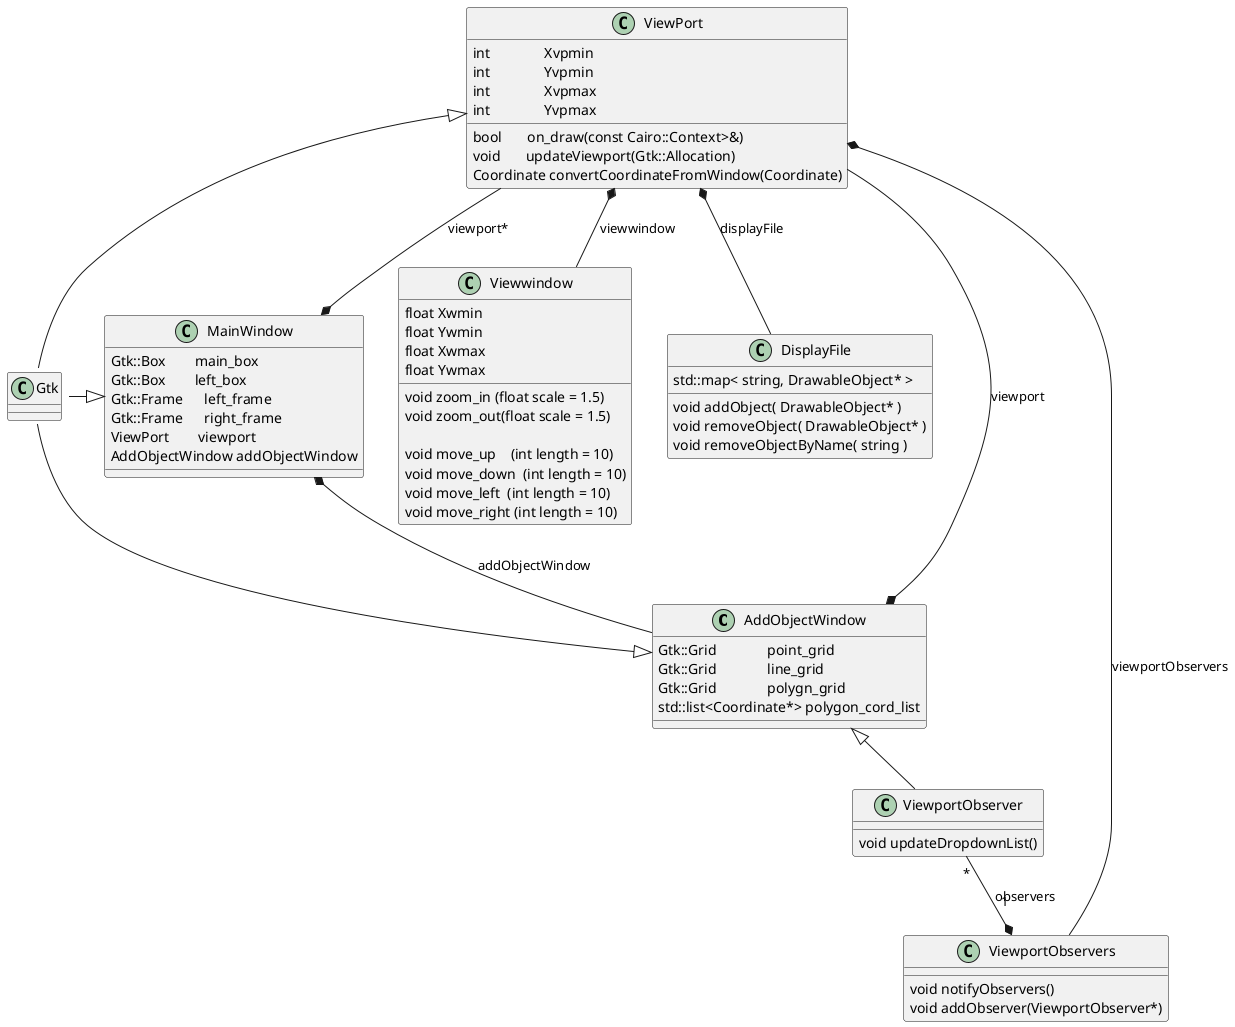 
@startuml
  skinparam defaultFontName Consolas

  AddObjectWindow <|-- Gtk::Window
  AddObjectWindow <|-- ViewportObserver
  AddObjectWindow  *-- ViewPort        : viewport

  MainWindow      <|-left- Gtk::Window
  MainWindow       *-- ViewPort        : viewport*
  MainWindow       *-- AddObjectWindow : addObjectWindow

  ViewPort   <|-right- Gtk::DrawingArea
  ViewPort    *-- Viewwindow           : viewwindow
  ViewPort    *-- DisplayFile          : displayFile
  ViewPort    *-- ViewportObservers    : viewportObservers

  ViewportObservers "1\n" *-up- "*" ViewportObserver : observers

  class AddObjectWindow {
    Gtk::Grid              point_grid
    Gtk::Grid              line_grid
    Gtk::Grid              polygn_grid
    std::list<Coordinate*> polygon_cord_list
  }

  class DisplayFile {
    std::map< string, DrawableObject* >
    void addObject( DrawableObject* )
    void removeObject( DrawableObject* )
    void removeObjectByName( string )
  }

  class MainWindow {
    Gtk::Box        main_box
    Gtk::Box        left_box
    Gtk::Frame      left_frame
    Gtk::Frame      right_frame
    ViewPort        viewport
    AddObjectWindow addObjectWindow
  }

  class ViewPort {
    int               Xvpmin
    int               Yvpmin
    int               Xvpmax
    int               Yvpmax

    bool       on_draw(const Cairo::Context>&)
    void       updateViewport(Gtk::Allocation)
    Coordinate convertCoordinateFromWindow(Coordinate)
  }

  class ViewportObserver {
    void updateDropdownList()
  }

  class ViewportObservers {
    void notifyObservers()
    void addObserver(ViewportObserver*)
  }

  class Viewwindow {
    float Xwmin
    float Ywmin
    float Xwmax
    float Ywmax

    void zoom_in (float scale = 1.5)
    void zoom_out(float scale = 1.5)

    void move_up    (int length = 10)
    void move_down  (int length = 10)
    void move_left  (int length = 10)
    void move_right (int length = 10)
  }

@enduml
